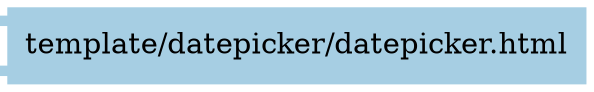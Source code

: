 digraph dependencies {
  node[shape="component",style="filled",colorscheme=paired12]


    node[shape="component"]
    "template/datepicker/datepicker.html"[label="template/datepicker/datepicker.html", color=1]

    


    node[shape="ellipse"]
    


    

    

    

    node[shape="cds"]
    

    









    node[shape="ellipse",style="filled", color=9]
    

    


    

    

    

    


}
